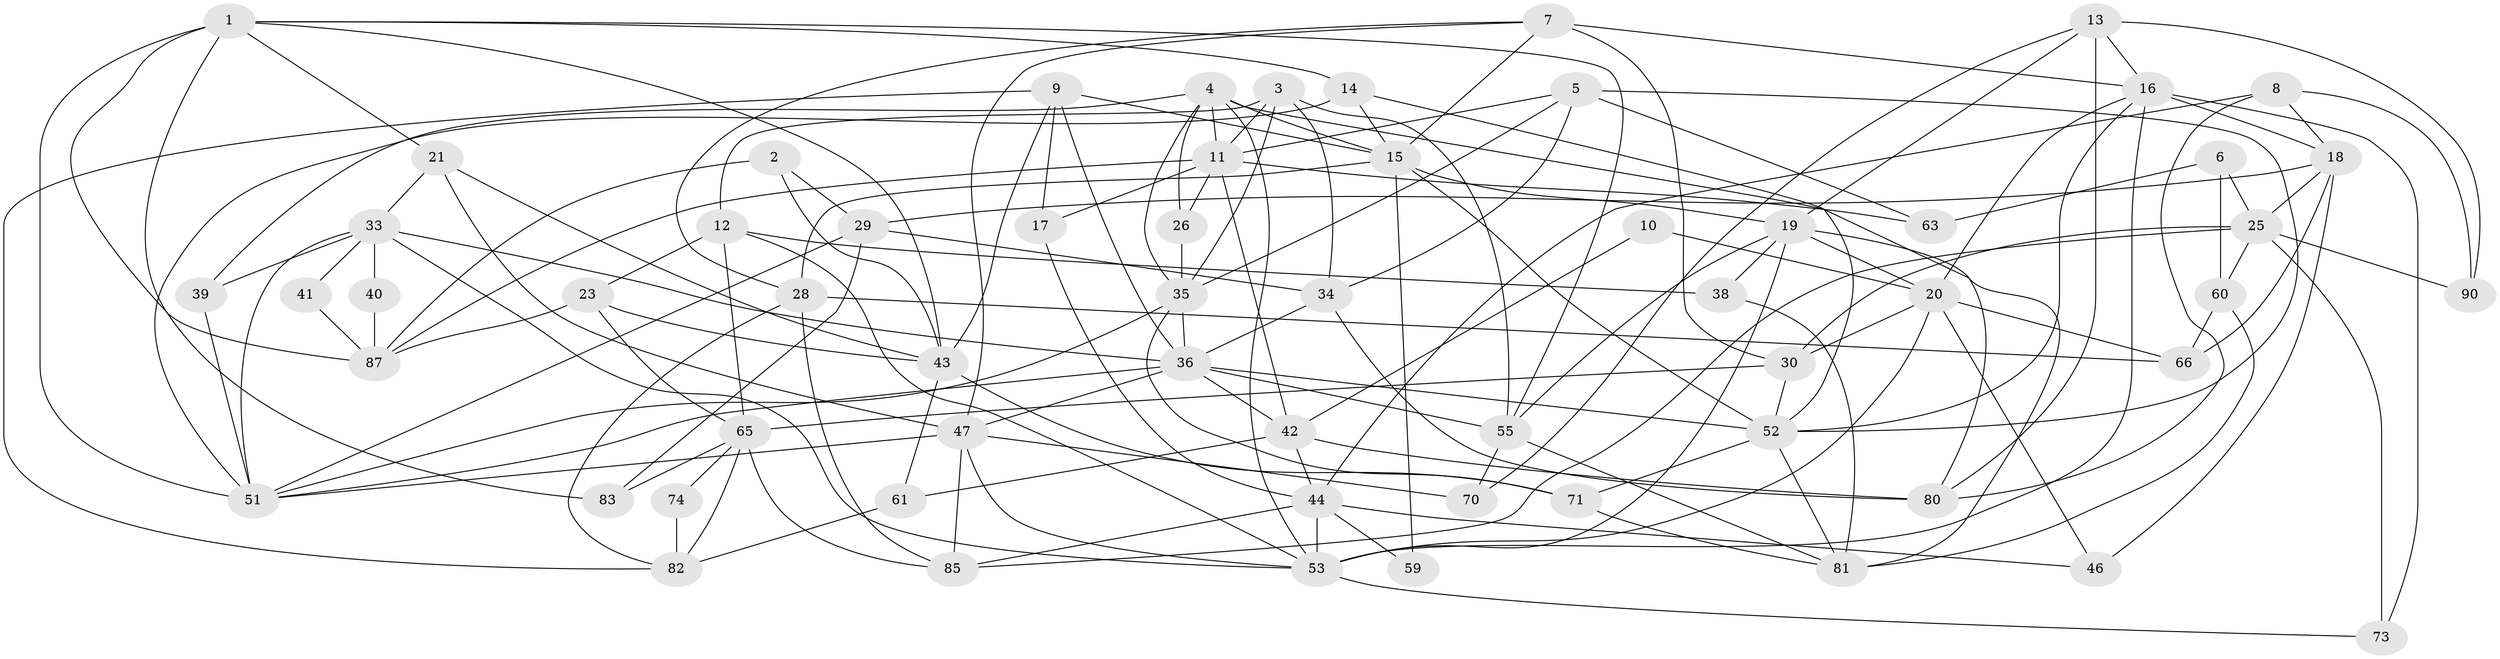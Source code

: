 // original degree distribution, {8: 0.03, 3: 0.31, 5: 0.19, 4: 0.31, 2: 0.09, 6: 0.03, 7: 0.04}
// Generated by graph-tools (version 1.1) at 2025/41/03/06/25 10:41:55]
// undirected, 61 vertices, 153 edges
graph export_dot {
graph [start="1"]
  node [color=gray90,style=filled];
  1 [super="+69"];
  2;
  3;
  4 [super="+79"];
  5 [super="+24"];
  6;
  7 [super="+49"];
  8;
  9;
  10;
  11 [super="+32"];
  12 [super="+64"];
  13 [super="+98"];
  14 [super="+22"];
  15 [super="+54"];
  16 [super="+99"];
  17;
  18 [super="+27"];
  19 [super="+68"];
  20 [super="+67"];
  21;
  23;
  25 [super="+57"];
  26 [super="+31"];
  28 [super="+56"];
  29 [super="+37"];
  30 [super="+50"];
  33 [super="+58"];
  34 [super="+62"];
  35 [super="+72"];
  36 [super="+48"];
  38;
  39;
  40;
  41 [super="+45"];
  42 [super="+76"];
  43 [super="+93"];
  44 [super="+75"];
  46;
  47 [super="+91"];
  51 [super="+96"];
  52 [super="+100"];
  53 [super="+84"];
  55 [super="+77"];
  59;
  60;
  61;
  63;
  65 [super="+89"];
  66 [super="+94"];
  70;
  71 [super="+78"];
  73;
  74;
  80 [super="+92"];
  81 [super="+86"];
  82 [super="+95"];
  83 [super="+88"];
  85;
  87 [super="+97"];
  90;
  1 -- 83 [weight=2];
  1 -- 21;
  1 -- 43 [weight=2];
  1 -- 87;
  1 -- 51 [weight=2];
  1 -- 14;
  1 -- 55;
  2 -- 43;
  2 -- 29;
  2 -- 87;
  3 -- 12;
  3 -- 35;
  3 -- 11;
  3 -- 55;
  3 -- 34;
  4 -- 11;
  4 -- 39;
  4 -- 15;
  4 -- 80;
  4 -- 35;
  4 -- 53;
  4 -- 26;
  5 -- 34;
  5 -- 52;
  5 -- 63;
  5 -- 11;
  5 -- 35;
  6 -- 60;
  6 -- 63;
  6 -- 25;
  7 -- 30 [weight=2];
  7 -- 15;
  7 -- 28;
  7 -- 47;
  7 -- 16;
  8 -- 80;
  8 -- 18;
  8 -- 90;
  8 -- 44;
  9 -- 17;
  9 -- 82;
  9 -- 15;
  9 -- 43;
  9 -- 36;
  10 -- 42;
  10 -- 20;
  11 -- 87;
  11 -- 17;
  11 -- 42;
  11 -- 63;
  11 -- 26;
  12 -- 38;
  12 -- 65;
  12 -- 53;
  12 -- 23;
  13 -- 90;
  13 -- 16;
  13 -- 19;
  13 -- 80;
  13 -- 70;
  14 -- 15;
  14 -- 52;
  14 -- 51;
  15 -- 19;
  15 -- 52;
  15 -- 59;
  15 -- 28;
  16 -- 18 [weight=2];
  16 -- 20;
  16 -- 52;
  16 -- 53;
  16 -- 73;
  17 -- 44;
  18 -- 25;
  18 -- 29;
  18 -- 66;
  18 -- 46;
  19 -- 53;
  19 -- 81;
  19 -- 20;
  19 -- 38;
  19 -- 55;
  20 -- 53;
  20 -- 46;
  20 -- 66;
  20 -- 30;
  21 -- 47;
  21 -- 43;
  21 -- 33;
  23 -- 65;
  23 -- 43;
  23 -- 87;
  25 -- 85;
  25 -- 60;
  25 -- 73;
  25 -- 90;
  25 -- 30;
  26 -- 35;
  28 -- 82;
  28 -- 85;
  28 -- 66;
  29 -- 34;
  29 -- 83;
  29 -- 51;
  30 -- 52;
  30 -- 65;
  33 -- 53;
  33 -- 41;
  33 -- 36;
  33 -- 51;
  33 -- 39;
  33 -- 40;
  34 -- 80 [weight=2];
  34 -- 36;
  35 -- 71;
  35 -- 51;
  35 -- 36;
  36 -- 55;
  36 -- 51;
  36 -- 52;
  36 -- 47;
  36 -- 42;
  38 -- 81;
  39 -- 51;
  40 -- 87;
  41 -- 87;
  42 -- 61;
  42 -- 80;
  42 -- 44;
  43 -- 61;
  43 -- 71;
  44 -- 46;
  44 -- 53;
  44 -- 85;
  44 -- 59;
  47 -- 51;
  47 -- 70;
  47 -- 85 [weight=2];
  47 -- 53;
  52 -- 71;
  52 -- 81;
  53 -- 73;
  55 -- 70;
  55 -- 81;
  60 -- 66;
  60 -- 81;
  61 -- 82;
  65 -- 74;
  65 -- 83;
  65 -- 82;
  65 -- 85;
  71 -- 81;
  74 -- 82;
}

